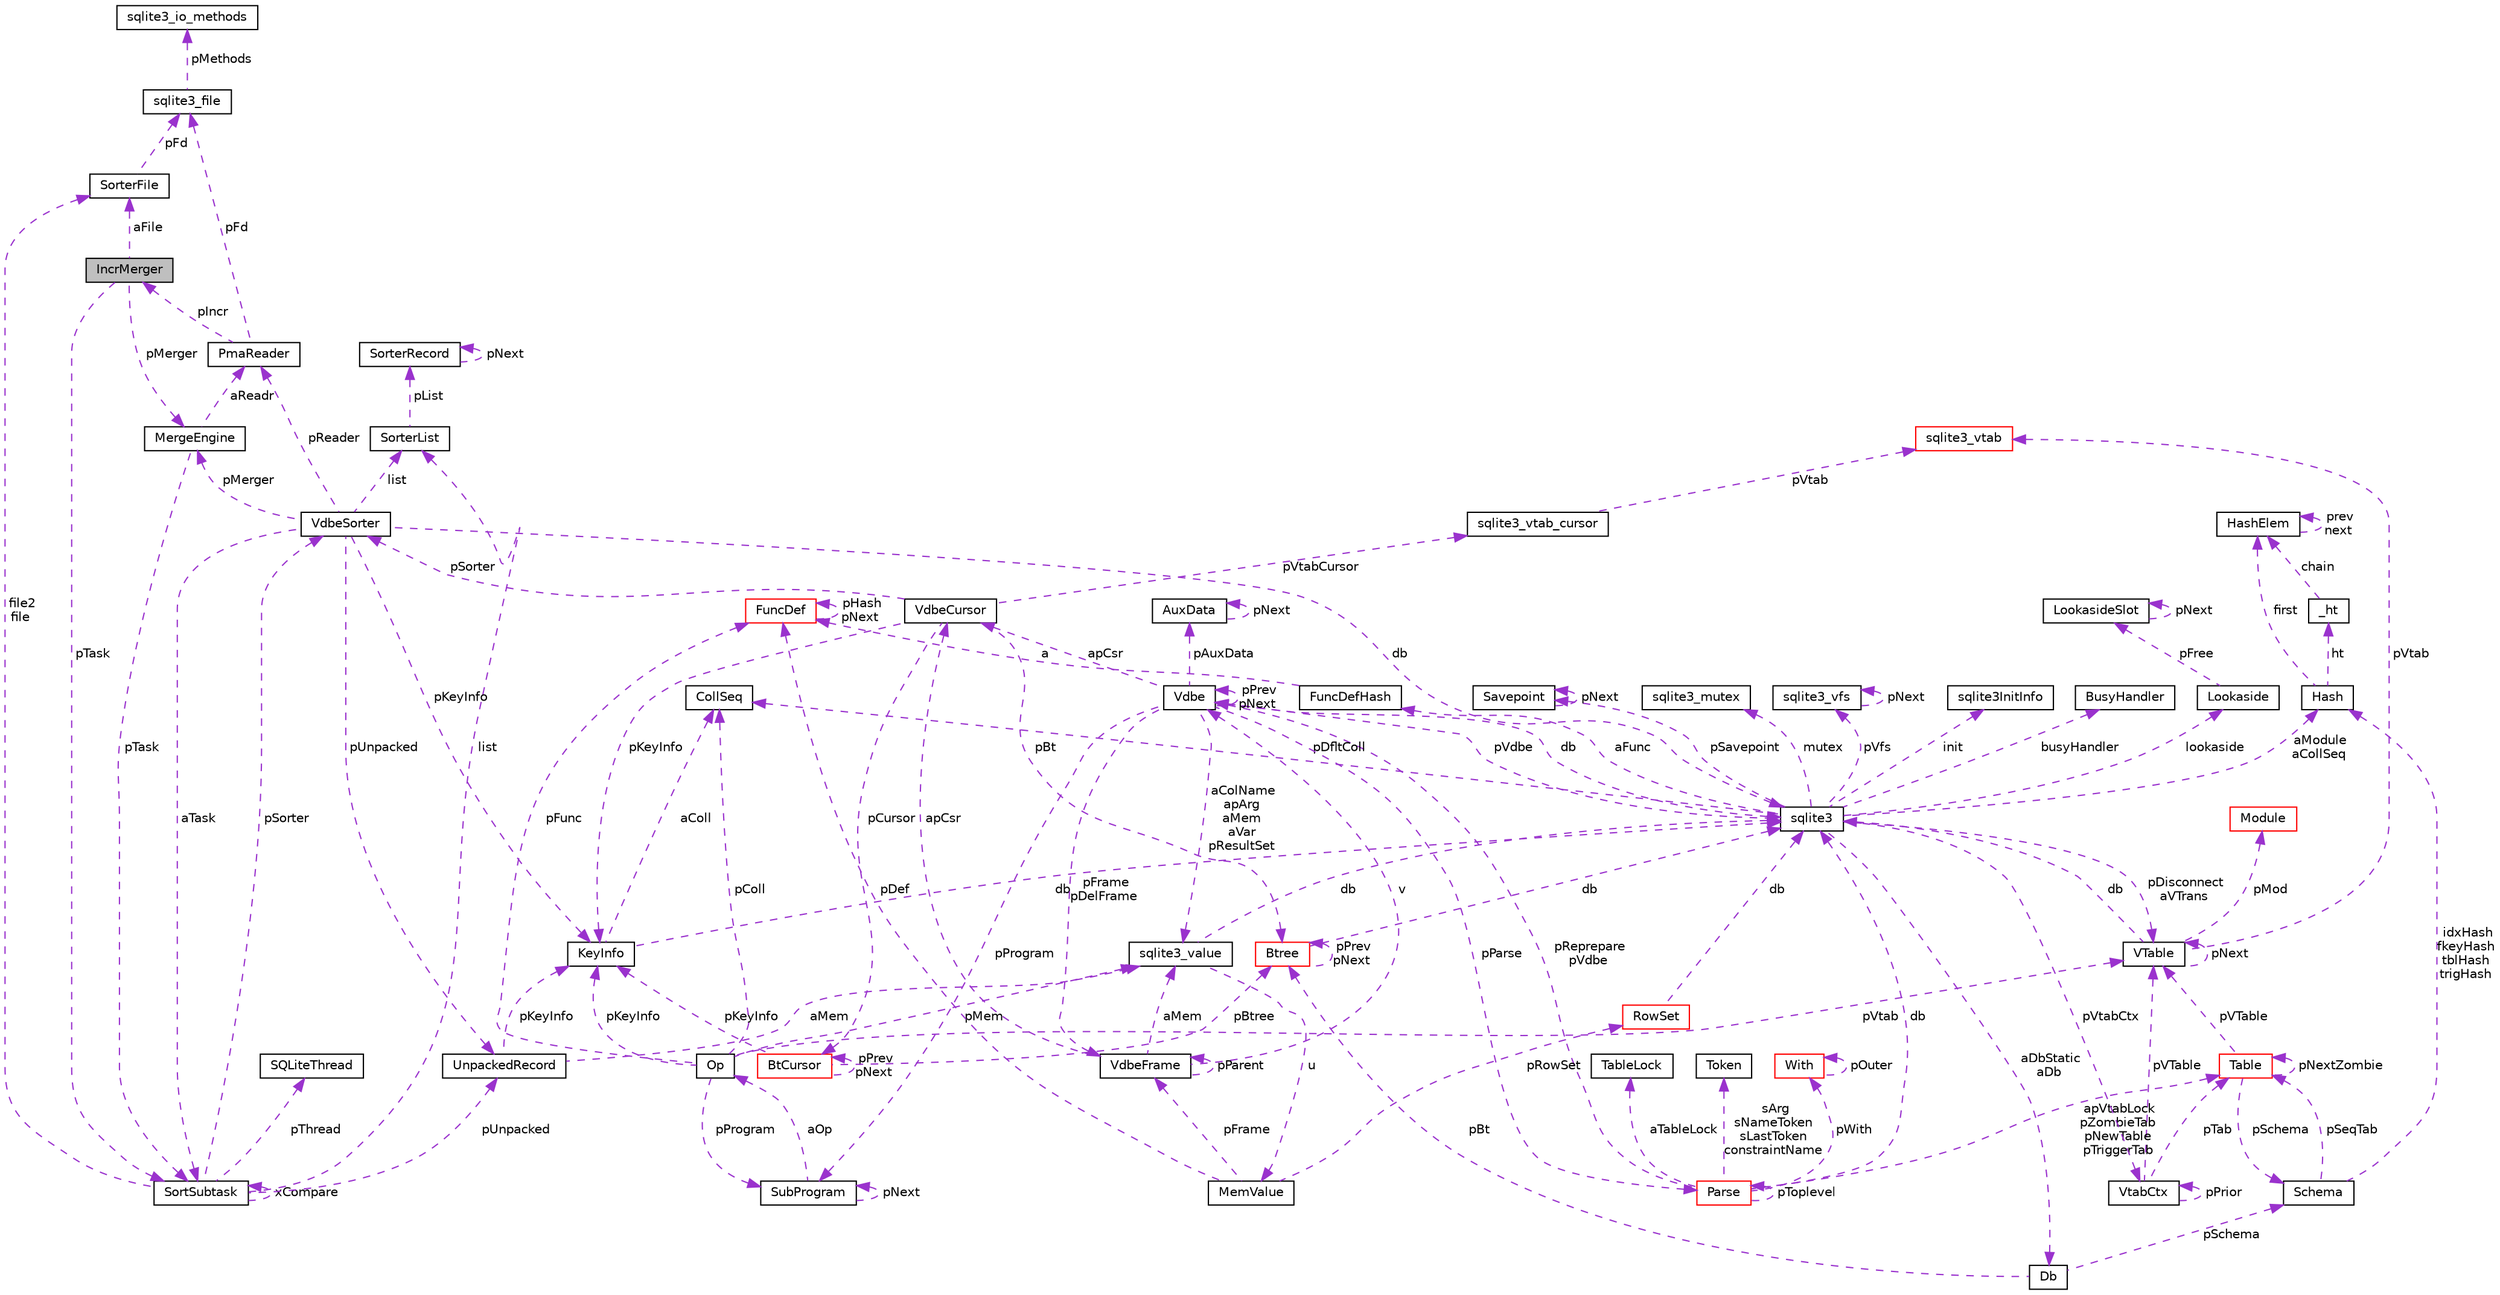 digraph "IncrMerger"
{
  edge [fontname="Helvetica",fontsize="10",labelfontname="Helvetica",labelfontsize="10"];
  node [fontname="Helvetica",fontsize="10",shape=record];
  Node1 [label="IncrMerger",height=0.2,width=0.4,color="black", fillcolor="grey75", style="filled", fontcolor="black"];
  Node2 -> Node1 [dir="back",color="darkorchid3",fontsize="10",style="dashed",label=" pMerger" ,fontname="Helvetica"];
  Node2 [label="MergeEngine",height=0.2,width=0.4,color="black", fillcolor="white", style="filled",URL="$struct_merge_engine.html"];
  Node3 -> Node2 [dir="back",color="darkorchid3",fontsize="10",style="dashed",label=" aReadr" ,fontname="Helvetica"];
  Node3 [label="PmaReader",height=0.2,width=0.4,color="black", fillcolor="white", style="filled",URL="$struct_pma_reader.html"];
  Node4 -> Node3 [dir="back",color="darkorchid3",fontsize="10",style="dashed",label=" pFd" ,fontname="Helvetica"];
  Node4 [label="sqlite3_file",height=0.2,width=0.4,color="black", fillcolor="white", style="filled",URL="$structsqlite3__file.html"];
  Node5 -> Node4 [dir="back",color="darkorchid3",fontsize="10",style="dashed",label=" pMethods" ,fontname="Helvetica"];
  Node5 [label="sqlite3_io_methods",height=0.2,width=0.4,color="black", fillcolor="white", style="filled",URL="$structsqlite3__io__methods.html"];
  Node1 -> Node3 [dir="back",color="darkorchid3",fontsize="10",style="dashed",label=" pIncr" ,fontname="Helvetica"];
  Node6 -> Node2 [dir="back",color="darkorchid3",fontsize="10",style="dashed",label=" pTask" ,fontname="Helvetica"];
  Node6 [label="SortSubtask",height=0.2,width=0.4,color="black", fillcolor="white", style="filled",URL="$struct_sort_subtask.html"];
  Node7 -> Node6 [dir="back",color="darkorchid3",fontsize="10",style="dashed",label=" list" ,fontname="Helvetica"];
  Node7 [label="SorterList",height=0.2,width=0.4,color="black", fillcolor="white", style="filled",URL="$struct_sorter_list.html"];
  Node8 -> Node7 [dir="back",color="darkorchid3",fontsize="10",style="dashed",label=" pList" ,fontname="Helvetica"];
  Node8 [label="SorterRecord",height=0.2,width=0.4,color="black", fillcolor="white", style="filled",URL="$struct_sorter_record.html"];
  Node8 -> Node8 [dir="back",color="darkorchid3",fontsize="10",style="dashed",label=" pNext" ,fontname="Helvetica"];
  Node9 -> Node6 [dir="back",color="darkorchid3",fontsize="10",style="dashed",label=" pSorter" ,fontname="Helvetica"];
  Node9 [label="VdbeSorter",height=0.2,width=0.4,color="black", fillcolor="white", style="filled",URL="$struct_vdbe_sorter.html"];
  Node7 -> Node9 [dir="back",color="darkorchid3",fontsize="10",style="dashed",label=" list" ,fontname="Helvetica"];
  Node10 -> Node9 [dir="back",color="darkorchid3",fontsize="10",style="dashed",label=" db" ,fontname="Helvetica"];
  Node10 [label="sqlite3",height=0.2,width=0.4,color="black", fillcolor="white", style="filled",URL="$structsqlite3.html"];
  Node11 -> Node10 [dir="back",color="darkorchid3",fontsize="10",style="dashed",label=" pVdbe" ,fontname="Helvetica"];
  Node11 [label="Vdbe",height=0.2,width=0.4,color="black", fillcolor="white", style="filled",URL="$struct_vdbe.html"];
  Node11 -> Node11 [dir="back",color="darkorchid3",fontsize="10",style="dashed",label=" pPrev\npNext" ,fontname="Helvetica"];
  Node12 -> Node11 [dir="back",color="darkorchid3",fontsize="10",style="dashed",label=" aColName\napArg\naMem\naVar\npResultSet" ,fontname="Helvetica"];
  Node12 [label="sqlite3_value",height=0.2,width=0.4,color="black", fillcolor="white", style="filled",URL="$struct_mem.html"];
  Node13 -> Node12 [dir="back",color="darkorchid3",fontsize="10",style="dashed",label=" u" ,fontname="Helvetica"];
  Node13 [label="MemValue",height=0.2,width=0.4,color="black", fillcolor="white", style="filled",URL="$union_mem_1_1_mem_value.html"];
  Node14 -> Node13 [dir="back",color="darkorchid3",fontsize="10",style="dashed",label=" pFrame" ,fontname="Helvetica"];
  Node14 [label="VdbeFrame",height=0.2,width=0.4,color="black", fillcolor="white", style="filled",URL="$struct_vdbe_frame.html"];
  Node12 -> Node14 [dir="back",color="darkorchid3",fontsize="10",style="dashed",label=" aMem" ,fontname="Helvetica"];
  Node11 -> Node14 [dir="back",color="darkorchid3",fontsize="10",style="dashed",label=" v" ,fontname="Helvetica"];
  Node14 -> Node14 [dir="back",color="darkorchid3",fontsize="10",style="dashed",label=" pParent" ,fontname="Helvetica"];
  Node15 -> Node14 [dir="back",color="darkorchid3",fontsize="10",style="dashed",label=" apCsr" ,fontname="Helvetica"];
  Node15 [label="VdbeCursor",height=0.2,width=0.4,color="black", fillcolor="white", style="filled",URL="$struct_vdbe_cursor.html"];
  Node16 -> Node15 [dir="back",color="darkorchid3",fontsize="10",style="dashed",label=" pCursor" ,fontname="Helvetica"];
  Node16 [label="BtCursor",height=0.2,width=0.4,color="red", fillcolor="white", style="filled",URL="$struct_bt_cursor.html"];
  Node16 -> Node16 [dir="back",color="darkorchid3",fontsize="10",style="dashed",label=" pPrev\npNext" ,fontname="Helvetica"];
  Node17 -> Node16 [dir="back",color="darkorchid3",fontsize="10",style="dashed",label=" pKeyInfo" ,fontname="Helvetica"];
  Node17 [label="KeyInfo",height=0.2,width=0.4,color="black", fillcolor="white", style="filled",URL="$struct_key_info.html"];
  Node10 -> Node17 [dir="back",color="darkorchid3",fontsize="10",style="dashed",label=" db" ,fontname="Helvetica"];
  Node18 -> Node17 [dir="back",color="darkorchid3",fontsize="10",style="dashed",label=" aColl" ,fontname="Helvetica"];
  Node18 [label="CollSeq",height=0.2,width=0.4,color="black", fillcolor="white", style="filled",URL="$struct_coll_seq.html"];
  Node19 -> Node16 [dir="back",color="darkorchid3",fontsize="10",style="dashed",label=" pBtree" ,fontname="Helvetica"];
  Node19 [label="Btree",height=0.2,width=0.4,color="red", fillcolor="white", style="filled",URL="$struct_btree.html"];
  Node10 -> Node19 [dir="back",color="darkorchid3",fontsize="10",style="dashed",label=" db" ,fontname="Helvetica"];
  Node19 -> Node19 [dir="back",color="darkorchid3",fontsize="10",style="dashed",label=" pPrev\npNext" ,fontname="Helvetica"];
  Node20 -> Node15 [dir="back",color="darkorchid3",fontsize="10",style="dashed",label=" pVtabCursor" ,fontname="Helvetica"];
  Node20 [label="sqlite3_vtab_cursor",height=0.2,width=0.4,color="black", fillcolor="white", style="filled",URL="$structsqlite3__vtab__cursor.html"];
  Node21 -> Node20 [dir="back",color="darkorchid3",fontsize="10",style="dashed",label=" pVtab" ,fontname="Helvetica"];
  Node21 [label="sqlite3_vtab",height=0.2,width=0.4,color="red", fillcolor="white", style="filled",URL="$structsqlite3__vtab.html"];
  Node9 -> Node15 [dir="back",color="darkorchid3",fontsize="10",style="dashed",label=" pSorter" ,fontname="Helvetica"];
  Node17 -> Node15 [dir="back",color="darkorchid3",fontsize="10",style="dashed",label=" pKeyInfo" ,fontname="Helvetica"];
  Node19 -> Node15 [dir="back",color="darkorchid3",fontsize="10",style="dashed",label=" pBt" ,fontname="Helvetica"];
  Node22 -> Node13 [dir="back",color="darkorchid3",fontsize="10",style="dashed",label=" pRowSet" ,fontname="Helvetica"];
  Node22 [label="RowSet",height=0.2,width=0.4,color="red", fillcolor="white", style="filled",URL="$struct_row_set.html"];
  Node10 -> Node22 [dir="back",color="darkorchid3",fontsize="10",style="dashed",label=" db" ,fontname="Helvetica"];
  Node23 -> Node13 [dir="back",color="darkorchid3",fontsize="10",style="dashed",label=" pDef" ,fontname="Helvetica"];
  Node23 [label="FuncDef",height=0.2,width=0.4,color="red", fillcolor="white", style="filled",URL="$struct_func_def.html"];
  Node23 -> Node23 [dir="back",color="darkorchid3",fontsize="10",style="dashed",label=" pHash\npNext" ,fontname="Helvetica"];
  Node10 -> Node12 [dir="back",color="darkorchid3",fontsize="10",style="dashed",label=" db" ,fontname="Helvetica"];
  Node10 -> Node11 [dir="back",color="darkorchid3",fontsize="10",style="dashed",label=" db" ,fontname="Helvetica"];
  Node14 -> Node11 [dir="back",color="darkorchid3",fontsize="10",style="dashed",label=" pFrame\npDelFrame" ,fontname="Helvetica"];
  Node24 -> Node11 [dir="back",color="darkorchid3",fontsize="10",style="dashed",label=" pAuxData" ,fontname="Helvetica"];
  Node24 [label="AuxData",height=0.2,width=0.4,color="black", fillcolor="white", style="filled",URL="$struct_aux_data.html"];
  Node24 -> Node24 [dir="back",color="darkorchid3",fontsize="10",style="dashed",label=" pNext" ,fontname="Helvetica"];
  Node25 -> Node11 [dir="back",color="darkorchid3",fontsize="10",style="dashed",label=" pProgram" ,fontname="Helvetica"];
  Node25 [label="SubProgram",height=0.2,width=0.4,color="black", fillcolor="white", style="filled",URL="$struct_sub_program.html"];
  Node25 -> Node25 [dir="back",color="darkorchid3",fontsize="10",style="dashed",label=" pNext" ,fontname="Helvetica"];
  Node26 -> Node25 [dir="back",color="darkorchid3",fontsize="10",style="dashed",label=" aOp" ,fontname="Helvetica"];
  Node26 [label="Op",height=0.2,width=0.4,color="black", fillcolor="white", style="filled",URL="$struct_vdbe_op.html"];
  Node12 -> Node26 [dir="back",color="darkorchid3",fontsize="10",style="dashed",label=" pMem" ,fontname="Helvetica"];
  Node18 -> Node26 [dir="back",color="darkorchid3",fontsize="10",style="dashed",label=" pColl" ,fontname="Helvetica"];
  Node27 -> Node26 [dir="back",color="darkorchid3",fontsize="10",style="dashed",label=" pVtab" ,fontname="Helvetica"];
  Node27 [label="VTable",height=0.2,width=0.4,color="black", fillcolor="white", style="filled",URL="$struct_v_table.html"];
  Node10 -> Node27 [dir="back",color="darkorchid3",fontsize="10",style="dashed",label=" db" ,fontname="Helvetica"];
  Node27 -> Node27 [dir="back",color="darkorchid3",fontsize="10",style="dashed",label=" pNext" ,fontname="Helvetica"];
  Node28 -> Node27 [dir="back",color="darkorchid3",fontsize="10",style="dashed",label=" pMod" ,fontname="Helvetica"];
  Node28 [label="Module",height=0.2,width=0.4,color="red", fillcolor="white", style="filled",URL="$struct_module.html"];
  Node21 -> Node27 [dir="back",color="darkorchid3",fontsize="10",style="dashed",label=" pVtab" ,fontname="Helvetica"];
  Node25 -> Node26 [dir="back",color="darkorchid3",fontsize="10",style="dashed",label=" pProgram" ,fontname="Helvetica"];
  Node17 -> Node26 [dir="back",color="darkorchid3",fontsize="10",style="dashed",label=" pKeyInfo" ,fontname="Helvetica"];
  Node23 -> Node26 [dir="back",color="darkorchid3",fontsize="10",style="dashed",label=" pFunc" ,fontname="Helvetica"];
  Node15 -> Node11 [dir="back",color="darkorchid3",fontsize="10",style="dashed",label=" apCsr" ,fontname="Helvetica"];
  Node29 -> Node11 [dir="back",color="darkorchid3",fontsize="10",style="dashed",label=" pParse" ,fontname="Helvetica"];
  Node29 [label="Parse",height=0.2,width=0.4,color="red", fillcolor="white", style="filled",URL="$struct_parse.html"];
  Node11 -> Node29 [dir="back",color="darkorchid3",fontsize="10",style="dashed",label=" pReprepare\npVdbe" ,fontname="Helvetica"];
  Node10 -> Node29 [dir="back",color="darkorchid3",fontsize="10",style="dashed",label=" db" ,fontname="Helvetica"];
  Node30 -> Node29 [dir="back",color="darkorchid3",fontsize="10",style="dashed",label=" aTableLock" ,fontname="Helvetica"];
  Node30 [label="TableLock",height=0.2,width=0.4,color="black", fillcolor="white", style="filled",URL="$struct_table_lock.html"];
  Node31 -> Node29 [dir="back",color="darkorchid3",fontsize="10",style="dashed",label=" sArg\nsNameToken\nsLastToken\nconstraintName" ,fontname="Helvetica"];
  Node31 [label="Token",height=0.2,width=0.4,color="black", fillcolor="white", style="filled",URL="$struct_token.html"];
  Node32 -> Node29 [dir="back",color="darkorchid3",fontsize="10",style="dashed",label=" pWith" ,fontname="Helvetica"];
  Node32 [label="With",height=0.2,width=0.4,color="red", fillcolor="white", style="filled",URL="$struct_with.html"];
  Node32 -> Node32 [dir="back",color="darkorchid3",fontsize="10",style="dashed",label=" pOuter" ,fontname="Helvetica"];
  Node33 -> Node29 [dir="back",color="darkorchid3",fontsize="10",style="dashed",label=" apVtabLock\npZombieTab\npNewTable\npTriggerTab" ,fontname="Helvetica"];
  Node33 [label="Table",height=0.2,width=0.4,color="red", fillcolor="white", style="filled",URL="$struct_table.html"];
  Node34 -> Node33 [dir="back",color="darkorchid3",fontsize="10",style="dashed",label=" pSchema" ,fontname="Helvetica"];
  Node34 [label="Schema",height=0.2,width=0.4,color="black", fillcolor="white", style="filled",URL="$struct_schema.html"];
  Node33 -> Node34 [dir="back",color="darkorchid3",fontsize="10",style="dashed",label=" pSeqTab" ,fontname="Helvetica"];
  Node35 -> Node34 [dir="back",color="darkorchid3",fontsize="10",style="dashed",label=" idxHash\nfkeyHash\ntblHash\ntrigHash" ,fontname="Helvetica"];
  Node35 [label="Hash",height=0.2,width=0.4,color="black", fillcolor="white", style="filled",URL="$struct_hash.html"];
  Node36 -> Node35 [dir="back",color="darkorchid3",fontsize="10",style="dashed",label=" ht" ,fontname="Helvetica"];
  Node36 [label="_ht",height=0.2,width=0.4,color="black", fillcolor="white", style="filled",URL="$struct_hash_1_1__ht.html"];
  Node37 -> Node36 [dir="back",color="darkorchid3",fontsize="10",style="dashed",label=" chain" ,fontname="Helvetica"];
  Node37 [label="HashElem",height=0.2,width=0.4,color="black", fillcolor="white", style="filled",URL="$struct_hash_elem.html"];
  Node37 -> Node37 [dir="back",color="darkorchid3",fontsize="10",style="dashed",label=" prev\nnext" ,fontname="Helvetica"];
  Node37 -> Node35 [dir="back",color="darkorchid3",fontsize="10",style="dashed",label=" first" ,fontname="Helvetica"];
  Node27 -> Node33 [dir="back",color="darkorchid3",fontsize="10",style="dashed",label=" pVTable" ,fontname="Helvetica"];
  Node33 -> Node33 [dir="back",color="darkorchid3",fontsize="10",style="dashed",label=" pNextZombie" ,fontname="Helvetica"];
  Node29 -> Node29 [dir="back",color="darkorchid3",fontsize="10",style="dashed",label=" pToplevel" ,fontname="Helvetica"];
  Node38 -> Node10 [dir="back",color="darkorchid3",fontsize="10",style="dashed",label=" pSavepoint" ,fontname="Helvetica"];
  Node38 [label="Savepoint",height=0.2,width=0.4,color="black", fillcolor="white", style="filled",URL="$struct_savepoint.html"];
  Node38 -> Node38 [dir="back",color="darkorchid3",fontsize="10",style="dashed",label=" pNext" ,fontname="Helvetica"];
  Node39 -> Node10 [dir="back",color="darkorchid3",fontsize="10",style="dashed",label=" aFunc" ,fontname="Helvetica"];
  Node39 [label="FuncDefHash",height=0.2,width=0.4,color="black", fillcolor="white", style="filled",URL="$struct_func_def_hash.html"];
  Node23 -> Node39 [dir="back",color="darkorchid3",fontsize="10",style="dashed",label=" a" ,fontname="Helvetica"];
  Node40 -> Node10 [dir="back",color="darkorchid3",fontsize="10",style="dashed",label=" lookaside" ,fontname="Helvetica"];
  Node40 [label="Lookaside",height=0.2,width=0.4,color="black", fillcolor="white", style="filled",URL="$struct_lookaside.html"];
  Node41 -> Node40 [dir="back",color="darkorchid3",fontsize="10",style="dashed",label=" pFree" ,fontname="Helvetica"];
  Node41 [label="LookasideSlot",height=0.2,width=0.4,color="black", fillcolor="white", style="filled",URL="$struct_lookaside_slot.html"];
  Node41 -> Node41 [dir="back",color="darkorchid3",fontsize="10",style="dashed",label=" pNext" ,fontname="Helvetica"];
  Node42 -> Node10 [dir="back",color="darkorchid3",fontsize="10",style="dashed",label=" mutex" ,fontname="Helvetica"];
  Node42 [label="sqlite3_mutex",height=0.2,width=0.4,color="black", fillcolor="white", style="filled",URL="$structsqlite3__mutex.html"];
  Node43 -> Node10 [dir="back",color="darkorchid3",fontsize="10",style="dashed",label=" pVfs" ,fontname="Helvetica"];
  Node43 [label="sqlite3_vfs",height=0.2,width=0.4,color="black", fillcolor="white", style="filled",URL="$structsqlite3__vfs.html"];
  Node43 -> Node43 [dir="back",color="darkorchid3",fontsize="10",style="dashed",label=" pNext" ,fontname="Helvetica"];
  Node44 -> Node10 [dir="back",color="darkorchid3",fontsize="10",style="dashed",label=" init" ,fontname="Helvetica"];
  Node44 [label="sqlite3InitInfo",height=0.2,width=0.4,color="black", fillcolor="white", style="filled",URL="$structsqlite3_1_1sqlite3_init_info.html"];
  Node45 -> Node10 [dir="back",color="darkorchid3",fontsize="10",style="dashed",label=" busyHandler" ,fontname="Helvetica"];
  Node45 [label="BusyHandler",height=0.2,width=0.4,color="black", fillcolor="white", style="filled",URL="$struct_busy_handler.html"];
  Node46 -> Node10 [dir="back",color="darkorchid3",fontsize="10",style="dashed",label=" pVtabCtx" ,fontname="Helvetica"];
  Node46 [label="VtabCtx",height=0.2,width=0.4,color="black", fillcolor="white", style="filled",URL="$struct_vtab_ctx.html"];
  Node46 -> Node46 [dir="back",color="darkorchid3",fontsize="10",style="dashed",label=" pPrior" ,fontname="Helvetica"];
  Node27 -> Node46 [dir="back",color="darkorchid3",fontsize="10",style="dashed",label=" pVTable" ,fontname="Helvetica"];
  Node33 -> Node46 [dir="back",color="darkorchid3",fontsize="10",style="dashed",label=" pTab" ,fontname="Helvetica"];
  Node18 -> Node10 [dir="back",color="darkorchid3",fontsize="10",style="dashed",label=" pDfltColl" ,fontname="Helvetica"];
  Node27 -> Node10 [dir="back",color="darkorchid3",fontsize="10",style="dashed",label=" pDisconnect\naVTrans" ,fontname="Helvetica"];
  Node47 -> Node10 [dir="back",color="darkorchid3",fontsize="10",style="dashed",label=" aDbStatic\naDb" ,fontname="Helvetica"];
  Node47 [label="Db",height=0.2,width=0.4,color="black", fillcolor="white", style="filled",URL="$struct_db.html"];
  Node34 -> Node47 [dir="back",color="darkorchid3",fontsize="10",style="dashed",label=" pSchema" ,fontname="Helvetica"];
  Node19 -> Node47 [dir="back",color="darkorchid3",fontsize="10",style="dashed",label=" pBt" ,fontname="Helvetica"];
  Node35 -> Node10 [dir="back",color="darkorchid3",fontsize="10",style="dashed",label=" aModule\naCollSeq" ,fontname="Helvetica"];
  Node2 -> Node9 [dir="back",color="darkorchid3",fontsize="10",style="dashed",label=" pMerger" ,fontname="Helvetica"];
  Node3 -> Node9 [dir="back",color="darkorchid3",fontsize="10",style="dashed",label=" pReader" ,fontname="Helvetica"];
  Node17 -> Node9 [dir="back",color="darkorchid3",fontsize="10",style="dashed",label=" pKeyInfo" ,fontname="Helvetica"];
  Node48 -> Node9 [dir="back",color="darkorchid3",fontsize="10",style="dashed",label=" pUnpacked" ,fontname="Helvetica"];
  Node48 [label="UnpackedRecord",height=0.2,width=0.4,color="black", fillcolor="white", style="filled",URL="$struct_unpacked_record.html"];
  Node12 -> Node48 [dir="back",color="darkorchid3",fontsize="10",style="dashed",label=" aMem" ,fontname="Helvetica"];
  Node17 -> Node48 [dir="back",color="darkorchid3",fontsize="10",style="dashed",label=" pKeyInfo" ,fontname="Helvetica"];
  Node6 -> Node9 [dir="back",color="darkorchid3",fontsize="10",style="dashed",label=" aTask" ,fontname="Helvetica"];
  Node49 -> Node6 [dir="back",color="darkorchid3",fontsize="10",style="dashed",label=" pThread" ,fontname="Helvetica"];
  Node49 [label="SQLiteThread",height=0.2,width=0.4,color="black", fillcolor="white", style="filled",URL="$struct_s_q_lite_thread.html"];
  Node48 -> Node6 [dir="back",color="darkorchid3",fontsize="10",style="dashed",label=" pUnpacked" ,fontname="Helvetica"];
  Node50 -> Node6 [dir="back",color="darkorchid3",fontsize="10",style="dashed",label=" file2\nfile" ,fontname="Helvetica"];
  Node50 [label="SorterFile",height=0.2,width=0.4,color="black", fillcolor="white", style="filled",URL="$struct_sorter_file.html"];
  Node4 -> Node50 [dir="back",color="darkorchid3",fontsize="10",style="dashed",label=" pFd" ,fontname="Helvetica"];
  Node6 -> Node6 [dir="back",color="darkorchid3",fontsize="10",style="dashed",label=" xCompare" ,fontname="Helvetica"];
  Node50 -> Node1 [dir="back",color="darkorchid3",fontsize="10",style="dashed",label=" aFile" ,fontname="Helvetica"];
  Node6 -> Node1 [dir="back",color="darkorchid3",fontsize="10",style="dashed",label=" pTask" ,fontname="Helvetica"];
}

